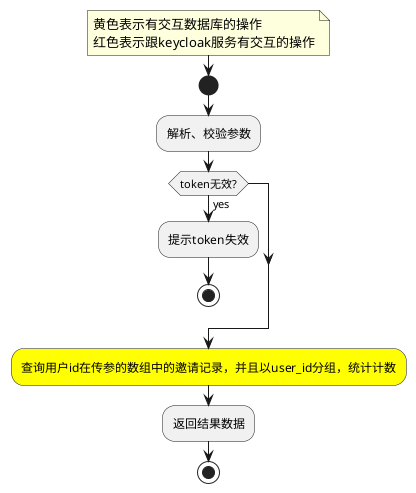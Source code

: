 @startuml

note right
    黄色表示有交互数据库的操作
    红色表示跟keycloak服务有交互的操作
end note
start
:解析、校验参数;
if (token无效?) then (yes)
    :提示token失效;
    stop
endif
#yellow:查询用户id在传参的数组中的邀请记录，并且以user_id分组，统计计数;
:返回结果数据;
stop
@enduml